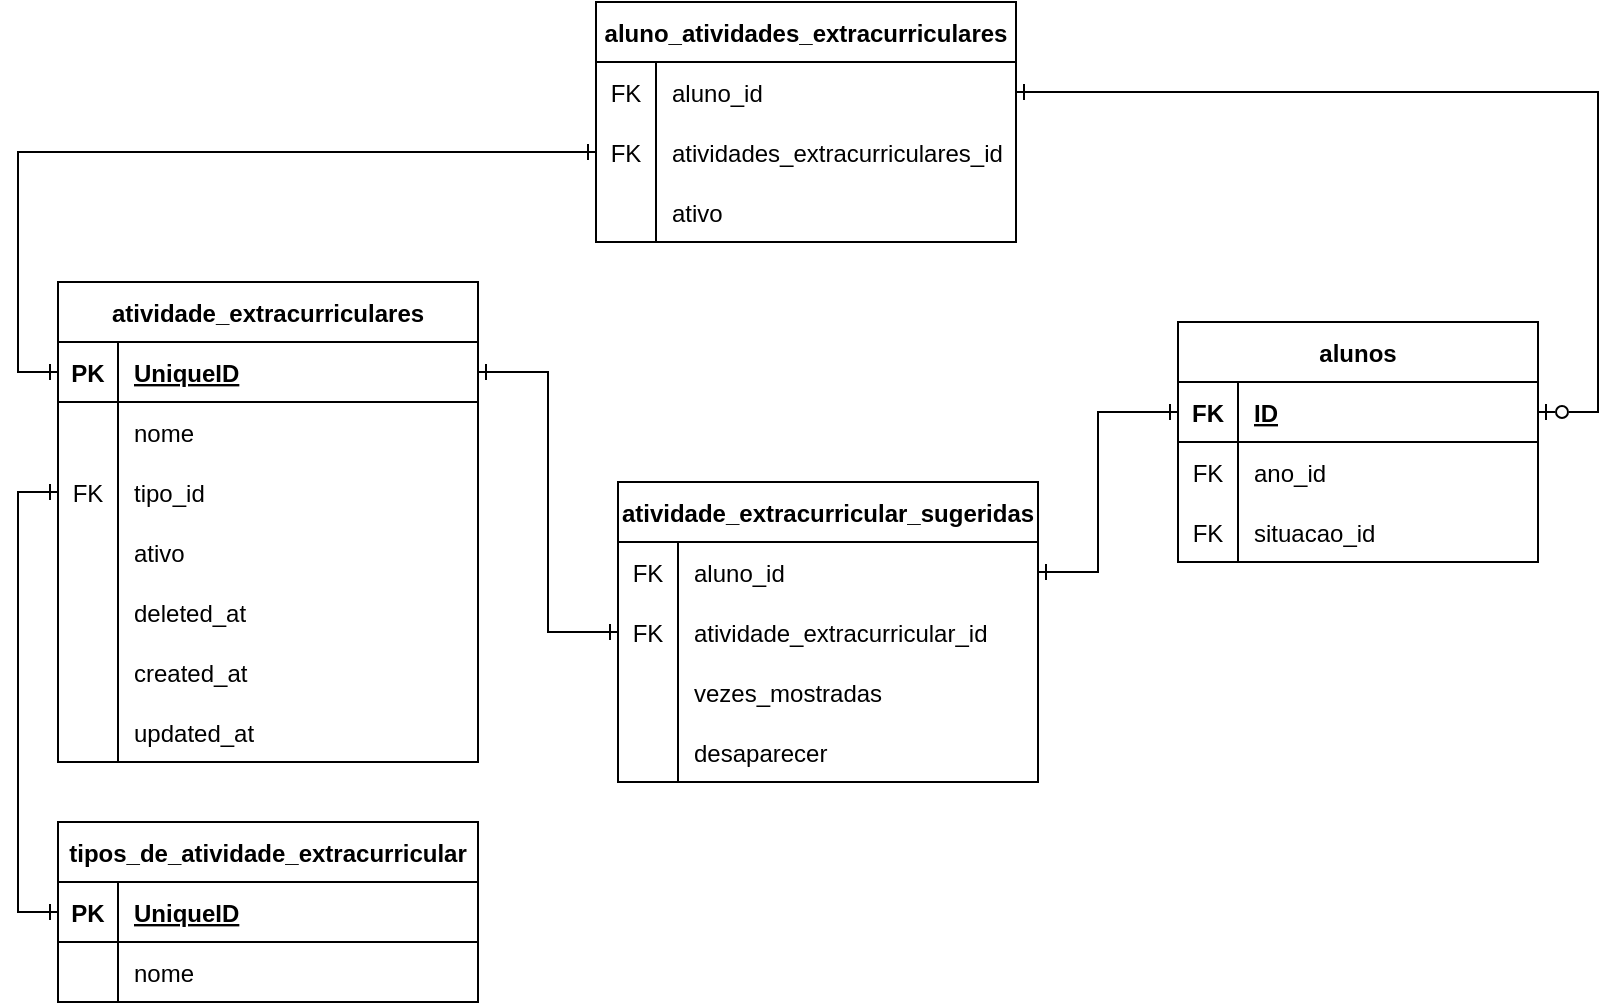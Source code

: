 <mxfile version="20.7.4" type="device"><diagram id="DbNjNa_52J8xD0AnEeKo" name="Página-1"><mxGraphModel dx="1687" dy="993" grid="1" gridSize="10" guides="1" tooltips="1" connect="1" arrows="1" fold="1" page="1" pageScale="1" pageWidth="413" pageHeight="583" math="0" shadow="0"><root><mxCell id="0"/><mxCell id="1" parent="0"/><mxCell id="ys43njsEkH_crELZpN3s-1" value="tipos_de_atividade_extracurricular" style="shape=table;startSize=30;container=1;collapsible=1;childLayout=tableLayout;fixedRows=1;rowLines=0;fontStyle=1;align=center;resizeLast=1;" vertex="1" parent="1"><mxGeometry x="39" y="450" width="210" height="90" as="geometry"/></mxCell><mxCell id="ys43njsEkH_crELZpN3s-2" value="" style="shape=tableRow;horizontal=0;startSize=0;swimlaneHead=0;swimlaneBody=0;fillColor=none;collapsible=0;dropTarget=0;points=[[0,0.5],[1,0.5]];portConstraint=eastwest;top=0;left=0;right=0;bottom=1;" vertex="1" parent="ys43njsEkH_crELZpN3s-1"><mxGeometry y="30" width="210" height="30" as="geometry"/></mxCell><mxCell id="ys43njsEkH_crELZpN3s-3" value="PK" style="shape=partialRectangle;connectable=0;fillColor=none;top=0;left=0;bottom=0;right=0;fontStyle=1;overflow=hidden;" vertex="1" parent="ys43njsEkH_crELZpN3s-2"><mxGeometry width="30" height="30" as="geometry"><mxRectangle width="30" height="30" as="alternateBounds"/></mxGeometry></mxCell><mxCell id="ys43njsEkH_crELZpN3s-4" value="UniqueID" style="shape=partialRectangle;connectable=0;fillColor=none;top=0;left=0;bottom=0;right=0;align=left;spacingLeft=6;fontStyle=5;overflow=hidden;" vertex="1" parent="ys43njsEkH_crELZpN3s-2"><mxGeometry x="30" width="180" height="30" as="geometry"><mxRectangle width="180" height="30" as="alternateBounds"/></mxGeometry></mxCell><mxCell id="ys43njsEkH_crELZpN3s-5" value="" style="shape=tableRow;horizontal=0;startSize=0;swimlaneHead=0;swimlaneBody=0;fillColor=none;collapsible=0;dropTarget=0;points=[[0,0.5],[1,0.5]];portConstraint=eastwest;top=0;left=0;right=0;bottom=0;" vertex="1" parent="ys43njsEkH_crELZpN3s-1"><mxGeometry y="60" width="210" height="30" as="geometry"/></mxCell><mxCell id="ys43njsEkH_crELZpN3s-6" value="" style="shape=partialRectangle;connectable=0;fillColor=none;top=0;left=0;bottom=0;right=0;editable=1;overflow=hidden;" vertex="1" parent="ys43njsEkH_crELZpN3s-5"><mxGeometry width="30" height="30" as="geometry"><mxRectangle width="30" height="30" as="alternateBounds"/></mxGeometry></mxCell><mxCell id="ys43njsEkH_crELZpN3s-7" value="nome" style="shape=partialRectangle;connectable=0;fillColor=none;top=0;left=0;bottom=0;right=0;align=left;spacingLeft=6;overflow=hidden;" vertex="1" parent="ys43njsEkH_crELZpN3s-5"><mxGeometry x="30" width="180" height="30" as="geometry"><mxRectangle width="180" height="30" as="alternateBounds"/></mxGeometry></mxCell><mxCell id="ys43njsEkH_crELZpN3s-14" value="atividade_extracurriculares" style="shape=table;startSize=30;container=1;collapsible=1;childLayout=tableLayout;fixedRows=1;rowLines=0;fontStyle=1;align=center;resizeLast=1;" vertex="1" parent="1"><mxGeometry x="39" y="180" width="210" height="240" as="geometry"/></mxCell><mxCell id="ys43njsEkH_crELZpN3s-15" value="" style="shape=tableRow;horizontal=0;startSize=0;swimlaneHead=0;swimlaneBody=0;fillColor=none;collapsible=0;dropTarget=0;points=[[0,0.5],[1,0.5]];portConstraint=eastwest;top=0;left=0;right=0;bottom=1;" vertex="1" parent="ys43njsEkH_crELZpN3s-14"><mxGeometry y="30" width="210" height="30" as="geometry"/></mxCell><mxCell id="ys43njsEkH_crELZpN3s-16" value="PK" style="shape=partialRectangle;connectable=0;fillColor=none;top=0;left=0;bottom=0;right=0;fontStyle=1;overflow=hidden;" vertex="1" parent="ys43njsEkH_crELZpN3s-15"><mxGeometry width="30" height="30" as="geometry"><mxRectangle width="30" height="30" as="alternateBounds"/></mxGeometry></mxCell><mxCell id="ys43njsEkH_crELZpN3s-17" value="UniqueID" style="shape=partialRectangle;connectable=0;fillColor=none;top=0;left=0;bottom=0;right=0;align=left;spacingLeft=6;fontStyle=5;overflow=hidden;" vertex="1" parent="ys43njsEkH_crELZpN3s-15"><mxGeometry x="30" width="180" height="30" as="geometry"><mxRectangle width="180" height="30" as="alternateBounds"/></mxGeometry></mxCell><mxCell id="ys43njsEkH_crELZpN3s-18" value="" style="shape=tableRow;horizontal=0;startSize=0;swimlaneHead=0;swimlaneBody=0;fillColor=none;collapsible=0;dropTarget=0;points=[[0,0.5],[1,0.5]];portConstraint=eastwest;top=0;left=0;right=0;bottom=0;" vertex="1" parent="ys43njsEkH_crELZpN3s-14"><mxGeometry y="60" width="210" height="30" as="geometry"/></mxCell><mxCell id="ys43njsEkH_crELZpN3s-19" value="" style="shape=partialRectangle;connectable=0;fillColor=none;top=0;left=0;bottom=0;right=0;editable=1;overflow=hidden;" vertex="1" parent="ys43njsEkH_crELZpN3s-18"><mxGeometry width="30" height="30" as="geometry"><mxRectangle width="30" height="30" as="alternateBounds"/></mxGeometry></mxCell><mxCell id="ys43njsEkH_crELZpN3s-20" value="nome" style="shape=partialRectangle;connectable=0;fillColor=none;top=0;left=0;bottom=0;right=0;align=left;spacingLeft=6;overflow=hidden;" vertex="1" parent="ys43njsEkH_crELZpN3s-18"><mxGeometry x="30" width="180" height="30" as="geometry"><mxRectangle width="180" height="30" as="alternateBounds"/></mxGeometry></mxCell><mxCell id="ys43njsEkH_crELZpN3s-21" value="" style="shape=tableRow;horizontal=0;startSize=0;swimlaneHead=0;swimlaneBody=0;fillColor=none;collapsible=0;dropTarget=0;points=[[0,0.5],[1,0.5]];portConstraint=eastwest;top=0;left=0;right=0;bottom=0;" vertex="1" parent="ys43njsEkH_crELZpN3s-14"><mxGeometry y="90" width="210" height="30" as="geometry"/></mxCell><mxCell id="ys43njsEkH_crELZpN3s-22" value="FK" style="shape=partialRectangle;connectable=0;fillColor=none;top=0;left=0;bottom=0;right=0;editable=1;overflow=hidden;" vertex="1" parent="ys43njsEkH_crELZpN3s-21"><mxGeometry width="30" height="30" as="geometry"><mxRectangle width="30" height="30" as="alternateBounds"/></mxGeometry></mxCell><mxCell id="ys43njsEkH_crELZpN3s-23" value="tipo_id" style="shape=partialRectangle;connectable=0;fillColor=none;top=0;left=0;bottom=0;right=0;align=left;spacingLeft=6;overflow=hidden;" vertex="1" parent="ys43njsEkH_crELZpN3s-21"><mxGeometry x="30" width="180" height="30" as="geometry"><mxRectangle width="180" height="30" as="alternateBounds"/></mxGeometry></mxCell><mxCell id="ys43njsEkH_crELZpN3s-24" value="" style="shape=tableRow;horizontal=0;startSize=0;swimlaneHead=0;swimlaneBody=0;fillColor=none;collapsible=0;dropTarget=0;points=[[0,0.5],[1,0.5]];portConstraint=eastwest;top=0;left=0;right=0;bottom=0;" vertex="1" parent="ys43njsEkH_crELZpN3s-14"><mxGeometry y="120" width="210" height="30" as="geometry"/></mxCell><mxCell id="ys43njsEkH_crELZpN3s-25" value="" style="shape=partialRectangle;connectable=0;fillColor=none;top=0;left=0;bottom=0;right=0;editable=1;overflow=hidden;" vertex="1" parent="ys43njsEkH_crELZpN3s-24"><mxGeometry width="30" height="30" as="geometry"><mxRectangle width="30" height="30" as="alternateBounds"/></mxGeometry></mxCell><mxCell id="ys43njsEkH_crELZpN3s-26" value="ativo" style="shape=partialRectangle;connectable=0;fillColor=none;top=0;left=0;bottom=0;right=0;align=left;spacingLeft=6;overflow=hidden;" vertex="1" parent="ys43njsEkH_crELZpN3s-24"><mxGeometry x="30" width="180" height="30" as="geometry"><mxRectangle width="180" height="30" as="alternateBounds"/></mxGeometry></mxCell><mxCell id="ys43njsEkH_crELZpN3s-33" style="shape=tableRow;horizontal=0;startSize=0;swimlaneHead=0;swimlaneBody=0;fillColor=none;collapsible=0;dropTarget=0;points=[[0,0.5],[1,0.5]];portConstraint=eastwest;top=0;left=0;right=0;bottom=0;" vertex="1" parent="ys43njsEkH_crELZpN3s-14"><mxGeometry y="150" width="210" height="30" as="geometry"/></mxCell><mxCell id="ys43njsEkH_crELZpN3s-34" style="shape=partialRectangle;connectable=0;fillColor=none;top=0;left=0;bottom=0;right=0;editable=1;overflow=hidden;" vertex="1" parent="ys43njsEkH_crELZpN3s-33"><mxGeometry width="30" height="30" as="geometry"><mxRectangle width="30" height="30" as="alternateBounds"/></mxGeometry></mxCell><mxCell id="ys43njsEkH_crELZpN3s-35" value="deleted_at" style="shape=partialRectangle;connectable=0;fillColor=none;top=0;left=0;bottom=0;right=0;align=left;spacingLeft=6;overflow=hidden;" vertex="1" parent="ys43njsEkH_crELZpN3s-33"><mxGeometry x="30" width="180" height="30" as="geometry"><mxRectangle width="180" height="30" as="alternateBounds"/></mxGeometry></mxCell><mxCell id="ys43njsEkH_crELZpN3s-30" style="shape=tableRow;horizontal=0;startSize=0;swimlaneHead=0;swimlaneBody=0;fillColor=none;collapsible=0;dropTarget=0;points=[[0,0.5],[1,0.5]];portConstraint=eastwest;top=0;left=0;right=0;bottom=0;" vertex="1" parent="ys43njsEkH_crELZpN3s-14"><mxGeometry y="180" width="210" height="30" as="geometry"/></mxCell><mxCell id="ys43njsEkH_crELZpN3s-31" style="shape=partialRectangle;connectable=0;fillColor=none;top=0;left=0;bottom=0;right=0;editable=1;overflow=hidden;" vertex="1" parent="ys43njsEkH_crELZpN3s-30"><mxGeometry width="30" height="30" as="geometry"><mxRectangle width="30" height="30" as="alternateBounds"/></mxGeometry></mxCell><mxCell id="ys43njsEkH_crELZpN3s-32" value="created_at" style="shape=partialRectangle;connectable=0;fillColor=none;top=0;left=0;bottom=0;right=0;align=left;spacingLeft=6;overflow=hidden;" vertex="1" parent="ys43njsEkH_crELZpN3s-30"><mxGeometry x="30" width="180" height="30" as="geometry"><mxRectangle width="180" height="30" as="alternateBounds"/></mxGeometry></mxCell><mxCell id="ys43njsEkH_crELZpN3s-27" style="shape=tableRow;horizontal=0;startSize=0;swimlaneHead=0;swimlaneBody=0;fillColor=none;collapsible=0;dropTarget=0;points=[[0,0.5],[1,0.5]];portConstraint=eastwest;top=0;left=0;right=0;bottom=0;" vertex="1" parent="ys43njsEkH_crELZpN3s-14"><mxGeometry y="210" width="210" height="30" as="geometry"/></mxCell><mxCell id="ys43njsEkH_crELZpN3s-28" style="shape=partialRectangle;connectable=0;fillColor=none;top=0;left=0;bottom=0;right=0;editable=1;overflow=hidden;" vertex="1" parent="ys43njsEkH_crELZpN3s-27"><mxGeometry width="30" height="30" as="geometry"><mxRectangle width="30" height="30" as="alternateBounds"/></mxGeometry></mxCell><mxCell id="ys43njsEkH_crELZpN3s-29" value="updated_at" style="shape=partialRectangle;connectable=0;fillColor=none;top=0;left=0;bottom=0;right=0;align=left;spacingLeft=6;overflow=hidden;" vertex="1" parent="ys43njsEkH_crELZpN3s-27"><mxGeometry x="30" width="180" height="30" as="geometry"><mxRectangle width="180" height="30" as="alternateBounds"/></mxGeometry></mxCell><mxCell id="ys43njsEkH_crELZpN3s-36" value="atividade_extracurricular_sugeridas" style="shape=table;startSize=30;container=1;collapsible=1;childLayout=tableLayout;fixedRows=1;rowLines=0;fontStyle=1;align=center;resizeLast=1;" vertex="1" parent="1"><mxGeometry x="319" y="280" width="210" height="150" as="geometry"/></mxCell><mxCell id="ys43njsEkH_crELZpN3s-40" value="" style="shape=tableRow;horizontal=0;startSize=0;swimlaneHead=0;swimlaneBody=0;fillColor=none;collapsible=0;dropTarget=0;points=[[0,0.5],[1,0.5]];portConstraint=eastwest;top=0;left=0;right=0;bottom=0;" vertex="1" parent="ys43njsEkH_crELZpN3s-36"><mxGeometry y="30" width="210" height="30" as="geometry"/></mxCell><mxCell id="ys43njsEkH_crELZpN3s-41" value="FK" style="shape=partialRectangle;connectable=0;fillColor=none;top=0;left=0;bottom=0;right=0;editable=1;overflow=hidden;" vertex="1" parent="ys43njsEkH_crELZpN3s-40"><mxGeometry width="30" height="30" as="geometry"><mxRectangle width="30" height="30" as="alternateBounds"/></mxGeometry></mxCell><mxCell id="ys43njsEkH_crELZpN3s-42" value="aluno_id" style="shape=partialRectangle;connectable=0;fillColor=none;top=0;left=0;bottom=0;right=0;align=left;spacingLeft=6;overflow=hidden;" vertex="1" parent="ys43njsEkH_crELZpN3s-40"><mxGeometry x="30" width="180" height="30" as="geometry"><mxRectangle width="180" height="30" as="alternateBounds"/></mxGeometry></mxCell><mxCell id="ys43njsEkH_crELZpN3s-43" value="" style="shape=tableRow;horizontal=0;startSize=0;swimlaneHead=0;swimlaneBody=0;fillColor=none;collapsible=0;dropTarget=0;points=[[0,0.5],[1,0.5]];portConstraint=eastwest;top=0;left=0;right=0;bottom=0;" vertex="1" parent="ys43njsEkH_crELZpN3s-36"><mxGeometry y="60" width="210" height="30" as="geometry"/></mxCell><mxCell id="ys43njsEkH_crELZpN3s-44" value="FK" style="shape=partialRectangle;connectable=0;fillColor=none;top=0;left=0;bottom=0;right=0;editable=1;overflow=hidden;" vertex="1" parent="ys43njsEkH_crELZpN3s-43"><mxGeometry width="30" height="30" as="geometry"><mxRectangle width="30" height="30" as="alternateBounds"/></mxGeometry></mxCell><mxCell id="ys43njsEkH_crELZpN3s-45" value="atividade_extracurricular_id" style="shape=partialRectangle;connectable=0;fillColor=none;top=0;left=0;bottom=0;right=0;align=left;spacingLeft=6;overflow=hidden;" vertex="1" parent="ys43njsEkH_crELZpN3s-43"><mxGeometry x="30" width="180" height="30" as="geometry"><mxRectangle width="180" height="30" as="alternateBounds"/></mxGeometry></mxCell><mxCell id="ys43njsEkH_crELZpN3s-46" value="" style="shape=tableRow;horizontal=0;startSize=0;swimlaneHead=0;swimlaneBody=0;fillColor=none;collapsible=0;dropTarget=0;points=[[0,0.5],[1,0.5]];portConstraint=eastwest;top=0;left=0;right=0;bottom=0;" vertex="1" parent="ys43njsEkH_crELZpN3s-36"><mxGeometry y="90" width="210" height="30" as="geometry"/></mxCell><mxCell id="ys43njsEkH_crELZpN3s-47" value="" style="shape=partialRectangle;connectable=0;fillColor=none;top=0;left=0;bottom=0;right=0;editable=1;overflow=hidden;" vertex="1" parent="ys43njsEkH_crELZpN3s-46"><mxGeometry width="30" height="30" as="geometry"><mxRectangle width="30" height="30" as="alternateBounds"/></mxGeometry></mxCell><mxCell id="ys43njsEkH_crELZpN3s-48" value="vezes_mostradas" style="shape=partialRectangle;connectable=0;fillColor=none;top=0;left=0;bottom=0;right=0;align=left;spacingLeft=6;overflow=hidden;" vertex="1" parent="ys43njsEkH_crELZpN3s-46"><mxGeometry x="30" width="180" height="30" as="geometry"><mxRectangle width="180" height="30" as="alternateBounds"/></mxGeometry></mxCell><mxCell id="ys43njsEkH_crELZpN3s-49" style="shape=tableRow;horizontal=0;startSize=0;swimlaneHead=0;swimlaneBody=0;fillColor=none;collapsible=0;dropTarget=0;points=[[0,0.5],[1,0.5]];portConstraint=eastwest;top=0;left=0;right=0;bottom=0;" vertex="1" parent="ys43njsEkH_crELZpN3s-36"><mxGeometry y="120" width="210" height="30" as="geometry"/></mxCell><mxCell id="ys43njsEkH_crELZpN3s-50" style="shape=partialRectangle;connectable=0;fillColor=none;top=0;left=0;bottom=0;right=0;editable=1;overflow=hidden;" vertex="1" parent="ys43njsEkH_crELZpN3s-49"><mxGeometry width="30" height="30" as="geometry"><mxRectangle width="30" height="30" as="alternateBounds"/></mxGeometry></mxCell><mxCell id="ys43njsEkH_crELZpN3s-51" value="desaparecer" style="shape=partialRectangle;connectable=0;fillColor=none;top=0;left=0;bottom=0;right=0;align=left;spacingLeft=6;overflow=hidden;" vertex="1" parent="ys43njsEkH_crELZpN3s-49"><mxGeometry x="30" width="180" height="30" as="geometry"><mxRectangle width="180" height="30" as="alternateBounds"/></mxGeometry></mxCell><mxCell id="ys43njsEkH_crELZpN3s-52" value="aluno_atividades_extracurriculares" style="shape=table;startSize=30;container=1;collapsible=1;childLayout=tableLayout;fixedRows=1;rowLines=0;fontStyle=1;align=center;resizeLast=1;" vertex="1" parent="1"><mxGeometry x="308" y="40" width="210" height="120" as="geometry"/></mxCell><mxCell id="ys43njsEkH_crELZpN3s-56" value="" style="shape=tableRow;horizontal=0;startSize=0;swimlaneHead=0;swimlaneBody=0;fillColor=none;collapsible=0;dropTarget=0;points=[[0,0.5],[1,0.5]];portConstraint=eastwest;top=0;left=0;right=0;bottom=0;" vertex="1" parent="ys43njsEkH_crELZpN3s-52"><mxGeometry y="30" width="210" height="30" as="geometry"/></mxCell><mxCell id="ys43njsEkH_crELZpN3s-57" value="FK" style="shape=partialRectangle;connectable=0;fillColor=none;top=0;left=0;bottom=0;right=0;editable=1;overflow=hidden;" vertex="1" parent="ys43njsEkH_crELZpN3s-56"><mxGeometry width="30" height="30" as="geometry"><mxRectangle width="30" height="30" as="alternateBounds"/></mxGeometry></mxCell><mxCell id="ys43njsEkH_crELZpN3s-58" value="aluno_id" style="shape=partialRectangle;connectable=0;fillColor=none;top=0;left=0;bottom=0;right=0;align=left;spacingLeft=6;overflow=hidden;" vertex="1" parent="ys43njsEkH_crELZpN3s-56"><mxGeometry x="30" width="180" height="30" as="geometry"><mxRectangle width="180" height="30" as="alternateBounds"/></mxGeometry></mxCell><mxCell id="ys43njsEkH_crELZpN3s-59" value="" style="shape=tableRow;horizontal=0;startSize=0;swimlaneHead=0;swimlaneBody=0;fillColor=none;collapsible=0;dropTarget=0;points=[[0,0.5],[1,0.5]];portConstraint=eastwest;top=0;left=0;right=0;bottom=0;" vertex="1" parent="ys43njsEkH_crELZpN3s-52"><mxGeometry y="60" width="210" height="30" as="geometry"/></mxCell><mxCell id="ys43njsEkH_crELZpN3s-60" value="FK" style="shape=partialRectangle;connectable=0;fillColor=none;top=0;left=0;bottom=0;right=0;editable=1;overflow=hidden;" vertex="1" parent="ys43njsEkH_crELZpN3s-59"><mxGeometry width="30" height="30" as="geometry"><mxRectangle width="30" height="30" as="alternateBounds"/></mxGeometry></mxCell><mxCell id="ys43njsEkH_crELZpN3s-61" value="atividades_extracurriculares_id" style="shape=partialRectangle;connectable=0;fillColor=none;top=0;left=0;bottom=0;right=0;align=left;spacingLeft=6;overflow=hidden;" vertex="1" parent="ys43njsEkH_crELZpN3s-59"><mxGeometry x="30" width="180" height="30" as="geometry"><mxRectangle width="180" height="30" as="alternateBounds"/></mxGeometry></mxCell><mxCell id="ys43njsEkH_crELZpN3s-62" value="" style="shape=tableRow;horizontal=0;startSize=0;swimlaneHead=0;swimlaneBody=0;fillColor=none;collapsible=0;dropTarget=0;points=[[0,0.5],[1,0.5]];portConstraint=eastwest;top=0;left=0;right=0;bottom=0;" vertex="1" parent="ys43njsEkH_crELZpN3s-52"><mxGeometry y="90" width="210" height="30" as="geometry"/></mxCell><mxCell id="ys43njsEkH_crELZpN3s-63" value="" style="shape=partialRectangle;connectable=0;fillColor=none;top=0;left=0;bottom=0;right=0;editable=1;overflow=hidden;" vertex="1" parent="ys43njsEkH_crELZpN3s-62"><mxGeometry width="30" height="30" as="geometry"><mxRectangle width="30" height="30" as="alternateBounds"/></mxGeometry></mxCell><mxCell id="ys43njsEkH_crELZpN3s-64" value="ativo" style="shape=partialRectangle;connectable=0;fillColor=none;top=0;left=0;bottom=0;right=0;align=left;spacingLeft=6;overflow=hidden;" vertex="1" parent="ys43njsEkH_crELZpN3s-62"><mxGeometry x="30" width="180" height="30" as="geometry"><mxRectangle width="180" height="30" as="alternateBounds"/></mxGeometry></mxCell><mxCell id="ys43njsEkH_crELZpN3s-117" value="alunos" style="shape=table;startSize=30;container=1;collapsible=1;childLayout=tableLayout;fixedRows=1;rowLines=0;fontStyle=1;align=center;resizeLast=1;" vertex="1" parent="1"><mxGeometry x="599" y="200" width="180" height="120" as="geometry"/></mxCell><mxCell id="ys43njsEkH_crELZpN3s-118" value="" style="shape=tableRow;horizontal=0;startSize=0;swimlaneHead=0;swimlaneBody=0;fillColor=none;collapsible=0;dropTarget=0;points=[[0,0.5],[1,0.5]];portConstraint=eastwest;top=0;left=0;right=0;bottom=1;" vertex="1" parent="ys43njsEkH_crELZpN3s-117"><mxGeometry y="30" width="180" height="30" as="geometry"/></mxCell><mxCell id="ys43njsEkH_crELZpN3s-119" value="FK" style="shape=partialRectangle;connectable=0;fillColor=none;top=0;left=0;bottom=0;right=0;fontStyle=1;overflow=hidden;" vertex="1" parent="ys43njsEkH_crELZpN3s-118"><mxGeometry width="30" height="30" as="geometry"><mxRectangle width="30" height="30" as="alternateBounds"/></mxGeometry></mxCell><mxCell id="ys43njsEkH_crELZpN3s-120" value="ID" style="shape=partialRectangle;connectable=0;fillColor=none;top=0;left=0;bottom=0;right=0;align=left;spacingLeft=6;fontStyle=5;overflow=hidden;" vertex="1" parent="ys43njsEkH_crELZpN3s-118"><mxGeometry x="30" width="150" height="30" as="geometry"><mxRectangle width="150" height="30" as="alternateBounds"/></mxGeometry></mxCell><mxCell id="ys43njsEkH_crELZpN3s-121" value="" style="shape=tableRow;horizontal=0;startSize=0;swimlaneHead=0;swimlaneBody=0;fillColor=none;collapsible=0;dropTarget=0;points=[[0,0.5],[1,0.5]];portConstraint=eastwest;top=0;left=0;right=0;bottom=0;" vertex="1" parent="ys43njsEkH_crELZpN3s-117"><mxGeometry y="60" width="180" height="30" as="geometry"/></mxCell><mxCell id="ys43njsEkH_crELZpN3s-122" value="FK" style="shape=partialRectangle;connectable=0;fillColor=none;top=0;left=0;bottom=0;right=0;editable=1;overflow=hidden;" vertex="1" parent="ys43njsEkH_crELZpN3s-121"><mxGeometry width="30" height="30" as="geometry"><mxRectangle width="30" height="30" as="alternateBounds"/></mxGeometry></mxCell><mxCell id="ys43njsEkH_crELZpN3s-123" value="ano_id" style="shape=partialRectangle;connectable=0;fillColor=none;top=0;left=0;bottom=0;right=0;align=left;spacingLeft=6;overflow=hidden;" vertex="1" parent="ys43njsEkH_crELZpN3s-121"><mxGeometry x="30" width="150" height="30" as="geometry"><mxRectangle width="150" height="30" as="alternateBounds"/></mxGeometry></mxCell><mxCell id="ys43njsEkH_crELZpN3s-124" value="" style="shape=tableRow;horizontal=0;startSize=0;swimlaneHead=0;swimlaneBody=0;fillColor=none;collapsible=0;dropTarget=0;points=[[0,0.5],[1,0.5]];portConstraint=eastwest;top=0;left=0;right=0;bottom=0;" vertex="1" parent="ys43njsEkH_crELZpN3s-117"><mxGeometry y="90" width="180" height="30" as="geometry"/></mxCell><mxCell id="ys43njsEkH_crELZpN3s-125" value="FK" style="shape=partialRectangle;connectable=0;fillColor=none;top=0;left=0;bottom=0;right=0;editable=1;overflow=hidden;" vertex="1" parent="ys43njsEkH_crELZpN3s-124"><mxGeometry width="30" height="30" as="geometry"><mxRectangle width="30" height="30" as="alternateBounds"/></mxGeometry></mxCell><mxCell id="ys43njsEkH_crELZpN3s-126" value="situacao_id" style="shape=partialRectangle;connectable=0;fillColor=none;top=0;left=0;bottom=0;right=0;align=left;spacingLeft=6;overflow=hidden;" vertex="1" parent="ys43njsEkH_crELZpN3s-124"><mxGeometry x="30" width="150" height="30" as="geometry"><mxRectangle width="150" height="30" as="alternateBounds"/></mxGeometry></mxCell><mxCell id="ys43njsEkH_crELZpN3s-127" style="edgeStyle=orthogonalEdgeStyle;rounded=0;orthogonalLoop=1;jettySize=auto;html=1;entryX=1;entryY=0.5;entryDx=0;entryDy=0;startArrow=ERzeroToOne;startFill=0;endArrow=ERone;endFill=0;exitX=1;exitY=0.5;exitDx=0;exitDy=0;" edge="1" parent="1" source="ys43njsEkH_crELZpN3s-118" target="ys43njsEkH_crELZpN3s-56"><mxGeometry relative="1" as="geometry"><Array as="points"><mxPoint x="809" y="245"/><mxPoint x="809" y="85"/></Array></mxGeometry></mxCell><mxCell id="ys43njsEkH_crELZpN3s-128" style="edgeStyle=orthogonalEdgeStyle;rounded=0;orthogonalLoop=1;jettySize=auto;html=1;entryX=1;entryY=0.5;entryDx=0;entryDy=0;startArrow=ERone;startFill=0;endArrow=ERone;endFill=0;" edge="1" parent="1" source="ys43njsEkH_crELZpN3s-118" target="ys43njsEkH_crELZpN3s-40"><mxGeometry relative="1" as="geometry"><Array as="points"><mxPoint x="559" y="245"/><mxPoint x="559" y="325"/></Array></mxGeometry></mxCell><mxCell id="ys43njsEkH_crELZpN3s-129" style="edgeStyle=orthogonalEdgeStyle;rounded=0;orthogonalLoop=1;jettySize=auto;html=1;entryX=0;entryY=0.5;entryDx=0;entryDy=0;startArrow=ERone;startFill=0;endArrow=ERone;endFill=0;exitX=0;exitY=0.5;exitDx=0;exitDy=0;" edge="1" parent="1" source="ys43njsEkH_crELZpN3s-15" target="ys43njsEkH_crELZpN3s-59"><mxGeometry relative="1" as="geometry"><Array as="points"><mxPoint x="19" y="225"/><mxPoint x="19" y="115"/></Array></mxGeometry></mxCell><mxCell id="ys43njsEkH_crELZpN3s-130" style="edgeStyle=orthogonalEdgeStyle;rounded=0;orthogonalLoop=1;jettySize=auto;html=1;entryX=0;entryY=0.5;entryDx=0;entryDy=0;startArrow=ERone;startFill=0;endArrow=ERone;endFill=0;" edge="1" parent="1" source="ys43njsEkH_crELZpN3s-15" target="ys43njsEkH_crELZpN3s-43"><mxGeometry relative="1" as="geometry"/></mxCell><mxCell id="ys43njsEkH_crELZpN3s-131" style="edgeStyle=orthogonalEdgeStyle;rounded=0;orthogonalLoop=1;jettySize=auto;html=1;entryX=0;entryY=0.5;entryDx=0;entryDy=0;startArrow=ERone;startFill=0;endArrow=ERone;endFill=0;" edge="1" parent="1" source="ys43njsEkH_crELZpN3s-2" target="ys43njsEkH_crELZpN3s-21"><mxGeometry relative="1" as="geometry"/></mxCell></root></mxGraphModel></diagram></mxfile>